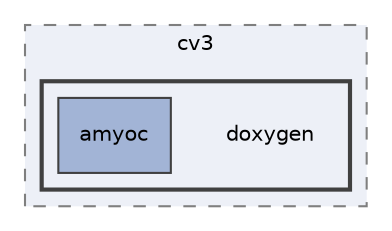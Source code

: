 digraph "out/doc_out/objects/cv3/doxygen"
{
 // INTERACTIVE_SVG=YES
 // LATEX_PDF_SIZE
  bgcolor="transparent";
  edge [fontname="Helvetica",fontsize="10",labelfontname="Helvetica",labelfontsize="10"];
  node [fontname="Helvetica",fontsize="10",shape=record];
  compound=true
  subgraph clusterdir_dd6b973b5ba8bf770f5fd4cad07642c1 {
    graph [ bgcolor="#edf0f7", pencolor="grey50", style="filled,dashed,", label="cv3", fontname="Helvetica", fontsize="10", URL="dir_dd6b973b5ba8bf770f5fd4cad07642c1.html"]
  subgraph clusterdir_62e28bd9110ce3e47f59b6deb0829892 {
    graph [ bgcolor="#edf0f7", pencolor="grey25", style="filled,bold,", label="", fontname="Helvetica", fontsize="10", URL="dir_62e28bd9110ce3e47f59b6deb0829892.html"]
    dir_62e28bd9110ce3e47f59b6deb0829892 [shape=plaintext, label="doxygen"];
  dir_9d69dab5e155f18921bb522654f4f0bb [shape=box, label="amyoc", style="filled,", fillcolor="#a2b4d6", color="grey25", URL="dir_9d69dab5e155f18921bb522654f4f0bb.html"];
  }
  }
}
